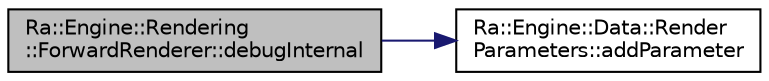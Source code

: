 digraph "Ra::Engine::Rendering::ForwardRenderer::debugInternal"
{
 // INTERACTIVE_SVG=YES
 // LATEX_PDF_SIZE
  edge [fontname="Helvetica",fontsize="10",labelfontname="Helvetica",labelfontsize="10"];
  node [fontname="Helvetica",fontsize="10",shape=record];
  rankdir="LR";
  Node1 [label="Ra::Engine::Rendering\l::ForwardRenderer::debugInternal",height=0.2,width=0.4,color="black", fillcolor="grey75", style="filled", fontcolor="black",tooltip="Add the debug layer with useful informations."];
  Node1 -> Node2 [color="midnightblue",fontsize="10",style="solid",fontname="Helvetica"];
  Node2 [label="Ra::Engine::Data::Render\lParameters::addParameter",height=0.2,width=0.4,color="black", fillcolor="white", style="filled",URL="$classRa_1_1Engine_1_1Data_1_1RenderParameters.html#a5016e83a8e248b8c990f8ae90643f32b",tooltip=" "];
}
